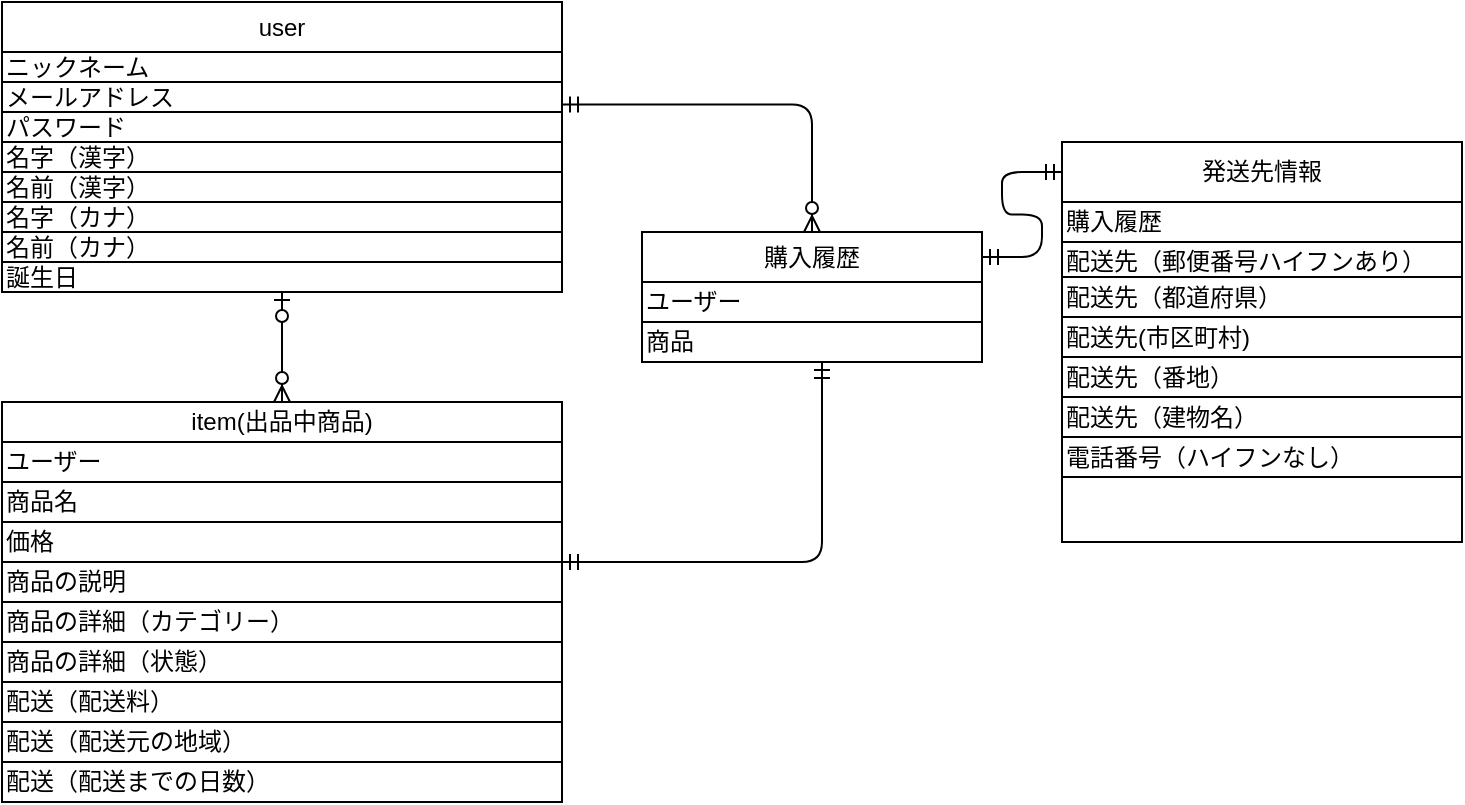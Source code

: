 <mxfile>
    <diagram id="C4mUHLpy4laYmI7sBgqQ" name="ページ1">
        <mxGraphModel dx="1127" dy="413" grid="1" gridSize="10" guides="1" tooltips="1" connect="1" arrows="1" fold="1" page="1" pageScale="1" pageWidth="827" pageHeight="1169" math="0" shadow="0">
            <root>
                <mxCell id="0"/>
                <mxCell id="1" parent="0"/>
                <mxCell id="2" value="" style="rounded=0;whiteSpace=wrap;html=1;" vertex="1" parent="1">
                    <mxGeometry y="90" width="270" height="140" as="geometry"/>
                </mxCell>
                <mxCell id="3" value="user" style="rounded=0;whiteSpace=wrap;html=1;" vertex="1" parent="1">
                    <mxGeometry y="90" width="280" height="25" as="geometry"/>
                </mxCell>
                <mxCell id="4" value="" style="rounded=0;whiteSpace=wrap;html=1;" vertex="1" parent="1">
                    <mxGeometry y="130" width="280" as="geometry"/>
                </mxCell>
                <mxCell id="5" value="ニックネーム" style="rounded=0;whiteSpace=wrap;html=1;align=left;" vertex="1" parent="1">
                    <mxGeometry y="115" width="280" height="15" as="geometry"/>
                </mxCell>
                <mxCell id="6" value="" style="rounded=0;whiteSpace=wrap;html=1;align=left;" vertex="1" parent="1">
                    <mxGeometry y="130" width="280" height="15" as="geometry"/>
                </mxCell>
                <mxCell id="7" value="メールアドレス" style="rounded=0;whiteSpace=wrap;html=1;align=left;" vertex="1" parent="1">
                    <mxGeometry y="130" width="280" height="15" as="geometry"/>
                </mxCell>
                <mxCell id="9" value="" style="rounded=0;whiteSpace=wrap;html=1;align=left;" vertex="1" parent="1">
                    <mxGeometry y="145" width="280" height="15" as="geometry"/>
                </mxCell>
                <mxCell id="10" value="パスワード" style="rounded=0;whiteSpace=wrap;html=1;align=left;" vertex="1" parent="1">
                    <mxGeometry y="145" width="280" height="15" as="geometry"/>
                </mxCell>
                <mxCell id="11" value="名字（漢字）" style="rounded=0;whiteSpace=wrap;html=1;align=left;" vertex="1" parent="1">
                    <mxGeometry y="160" width="280" height="15" as="geometry"/>
                </mxCell>
                <mxCell id="12" value="名前（漢字）" style="rounded=0;whiteSpace=wrap;html=1;align=left;" vertex="1" parent="1">
                    <mxGeometry y="175" width="280" height="15" as="geometry"/>
                </mxCell>
                <mxCell id="13" value="名字（カナ）" style="rounded=0;whiteSpace=wrap;html=1;align=left;" vertex="1" parent="1">
                    <mxGeometry y="190" width="280" height="15" as="geometry"/>
                </mxCell>
                <mxCell id="14" value="名前（カナ）" style="rounded=0;whiteSpace=wrap;html=1;align=left;" vertex="1" parent="1">
                    <mxGeometry y="205" width="280" height="15" as="geometry"/>
                </mxCell>
                <mxCell id="15" value="誕生日" style="rounded=0;whiteSpace=wrap;html=1;align=left;" vertex="1" parent="1">
                    <mxGeometry y="220" width="280" height="15" as="geometry"/>
                </mxCell>
                <mxCell id="19" value="" style="rounded=0;whiteSpace=wrap;html=1;" vertex="1" parent="1">
                    <mxGeometry y="290" width="280" height="200" as="geometry"/>
                </mxCell>
                <mxCell id="20" value="item(出品中商品)" style="rounded=0;whiteSpace=wrap;html=1;" vertex="1" parent="1">
                    <mxGeometry y="290" width="280" height="20" as="geometry"/>
                </mxCell>
                <mxCell id="21" value="ユーザー" style="rounded=0;whiteSpace=wrap;html=1;align=left;" vertex="1" parent="1">
                    <mxGeometry y="310" width="280" height="20" as="geometry"/>
                </mxCell>
                <mxCell id="28" value="価格" style="rounded=0;whiteSpace=wrap;html=1;align=left;" vertex="1" parent="1">
                    <mxGeometry y="350" width="280" height="20" as="geometry"/>
                </mxCell>
                <mxCell id="29" value="商品の説明" style="rounded=0;whiteSpace=wrap;html=1;align=left;" vertex="1" parent="1">
                    <mxGeometry y="370" width="280" height="20" as="geometry"/>
                </mxCell>
                <mxCell id="30" value="商品の詳細（カテゴリー）" style="rounded=0;whiteSpace=wrap;html=1;align=left;" vertex="1" parent="1">
                    <mxGeometry y="390" width="280" height="20" as="geometry"/>
                </mxCell>
                <mxCell id="31" value="商品の詳細（状態）" style="rounded=0;whiteSpace=wrap;html=1;align=left;" vertex="1" parent="1">
                    <mxGeometry y="410" width="280" height="20" as="geometry"/>
                </mxCell>
                <mxCell id="32" value="配送（配送料）" style="rounded=0;whiteSpace=wrap;html=1;align=left;" vertex="1" parent="1">
                    <mxGeometry y="430" width="280" height="20" as="geometry"/>
                </mxCell>
                <mxCell id="33" value="配送（配送元の地域）" style="rounded=0;whiteSpace=wrap;html=1;align=left;" vertex="1" parent="1">
                    <mxGeometry y="450" width="280" height="20" as="geometry"/>
                </mxCell>
                <mxCell id="34" value="配送（配送までの日数）" style="rounded=0;whiteSpace=wrap;html=1;align=left;" vertex="1" parent="1">
                    <mxGeometry y="470" width="280" height="20" as="geometry"/>
                </mxCell>
                <mxCell id="35" value="商品名" style="rounded=0;whiteSpace=wrap;html=1;align=left;" vertex="1" parent="1">
                    <mxGeometry y="330" width="280" height="20" as="geometry"/>
                </mxCell>
                <mxCell id="37" value="" style="fontSize=12;html=1;endArrow=ERzeroToMany;startArrow=ERzeroToOne;entryX=0.5;entryY=0;entryDx=0;entryDy=0;exitX=0.5;exitY=1;exitDx=0;exitDy=0;" edge="1" parent="1" source="15" target="20">
                    <mxGeometry width="100" height="100" relative="1" as="geometry">
                        <mxPoint x="290" y="220" as="sourcePoint"/>
                        <mxPoint x="110" y="260" as="targetPoint"/>
                    </mxGeometry>
                </mxCell>
                <mxCell id="38" value="" style="rounded=0;whiteSpace=wrap;html=1;" vertex="1" parent="1">
                    <mxGeometry x="320" y="205" width="170" height="65" as="geometry"/>
                </mxCell>
                <mxCell id="39" value="購入履歴" style="rounded=0;whiteSpace=wrap;html=1;" vertex="1" parent="1">
                    <mxGeometry x="320" y="205" width="170" height="25" as="geometry"/>
                </mxCell>
                <mxCell id="40" value="ユーザー" style="rounded=0;whiteSpace=wrap;html=1;align=left;" vertex="1" parent="1">
                    <mxGeometry x="320" y="230" width="170" height="20" as="geometry"/>
                </mxCell>
                <mxCell id="41" value="商品" style="rounded=0;whiteSpace=wrap;html=1;align=left;" vertex="1" parent="1">
                    <mxGeometry x="320" y="250" width="170" height="20" as="geometry"/>
                </mxCell>
                <mxCell id="44" value="" style="edgeStyle=orthogonalEdgeStyle;fontSize=12;html=1;endArrow=ERmandOne;startArrow=ERmandOne;exitX=1;exitY=0;exitDx=0;exitDy=0;" edge="1" parent="1" source="29">
                    <mxGeometry width="100" height="100" relative="1" as="geometry">
                        <mxPoint x="350" y="370" as="sourcePoint"/>
                        <mxPoint x="410" y="270" as="targetPoint"/>
                        <Array as="points">
                            <mxPoint x="410" y="370"/>
                        </Array>
                    </mxGeometry>
                </mxCell>
                <mxCell id="47" value="" style="rounded=0;whiteSpace=wrap;html=1;" vertex="1" parent="1">
                    <mxGeometry x="530" y="160" width="200" height="200" as="geometry"/>
                </mxCell>
                <mxCell id="48" value="発送先情報" style="rounded=0;whiteSpace=wrap;html=1;" vertex="1" parent="1">
                    <mxGeometry x="530" y="160" width="200" height="30" as="geometry"/>
                </mxCell>
                <mxCell id="49" value="購入履歴" style="rounded=0;whiteSpace=wrap;html=1;align=left;" vertex="1" parent="1">
                    <mxGeometry x="530" y="190" width="200" height="20" as="geometry"/>
                </mxCell>
                <mxCell id="50" value="配送先（郵便番号ハイフンあり）" style="rounded=0;whiteSpace=wrap;html=1;align=left;" vertex="1" parent="1">
                    <mxGeometry x="530" y="210" width="200" height="20" as="geometry"/>
                </mxCell>
                <mxCell id="51" value="配送先（都道府県）" style="rounded=0;whiteSpace=wrap;html=1;align=left;" vertex="1" parent="1">
                    <mxGeometry x="530" y="227.5" width="200" height="20" as="geometry"/>
                </mxCell>
                <mxCell id="52" value="配送先(市区町村)" style="rounded=0;whiteSpace=wrap;html=1;align=left;" vertex="1" parent="1">
                    <mxGeometry x="530" y="247.5" width="200" height="20" as="geometry"/>
                </mxCell>
                <mxCell id="53" value="配送先（番地）" style="rounded=0;whiteSpace=wrap;html=1;align=left;" vertex="1" parent="1">
                    <mxGeometry x="530" y="267.5" width="200" height="20" as="geometry"/>
                </mxCell>
                <mxCell id="54" value="配送先（建物名）" style="rounded=0;whiteSpace=wrap;html=1;align=left;" vertex="1" parent="1">
                    <mxGeometry x="530" y="287.5" width="200" height="20" as="geometry"/>
                </mxCell>
                <mxCell id="55" value="電話番号（ハイフンなし）" style="rounded=0;whiteSpace=wrap;html=1;align=left;" vertex="1" parent="1">
                    <mxGeometry x="530" y="307.5" width="200" height="20" as="geometry"/>
                </mxCell>
                <mxCell id="56" value="" style="edgeStyle=entityRelationEdgeStyle;fontSize=12;html=1;endArrow=ERmandOne;startArrow=ERmandOne;entryX=0;entryY=0.5;entryDx=0;entryDy=0;exitX=1;exitY=0.5;exitDx=0;exitDy=0;" edge="1" parent="1" source="39" target="48">
                    <mxGeometry width="100" height="100" relative="1" as="geometry">
                        <mxPoint x="330" y="290" as="sourcePoint"/>
                        <mxPoint x="430" y="190" as="targetPoint"/>
                    </mxGeometry>
                </mxCell>
                <mxCell id="qccETZ5wfj2TkrrXsVK7-56" value="" style="edgeStyle=orthogonalEdgeStyle;fontSize=12;html=1;endArrow=ERzeroToMany;startArrow=ERmandOne;exitX=1;exitY=0.75;exitDx=0;exitDy=0;entryX=0.5;entryY=0;entryDx=0;entryDy=0;" edge="1" parent="1" source="7" target="39">
                    <mxGeometry width="100" height="100" relative="1" as="geometry">
                        <mxPoint x="330" y="350" as="sourcePoint"/>
                        <mxPoint x="430" y="250" as="targetPoint"/>
                    </mxGeometry>
                </mxCell>
            </root>
        </mxGraphModel>
    </diagram>
    <diagram id="ksr9EID0zOTV2PM--Deh" name="ページ2">
        <mxGraphModel dx="845" dy="310" grid="1" gridSize="10" guides="1" tooltips="1" connect="1" arrows="1" fold="1" page="1" pageScale="1" pageWidth="827" pageHeight="1169" math="0" shadow="0">
            <root>
                <mxCell id="0"/>
                <mxCell id="1" parent="0"/>
            </root>
        </mxGraphModel>
    </diagram>
</mxfile>